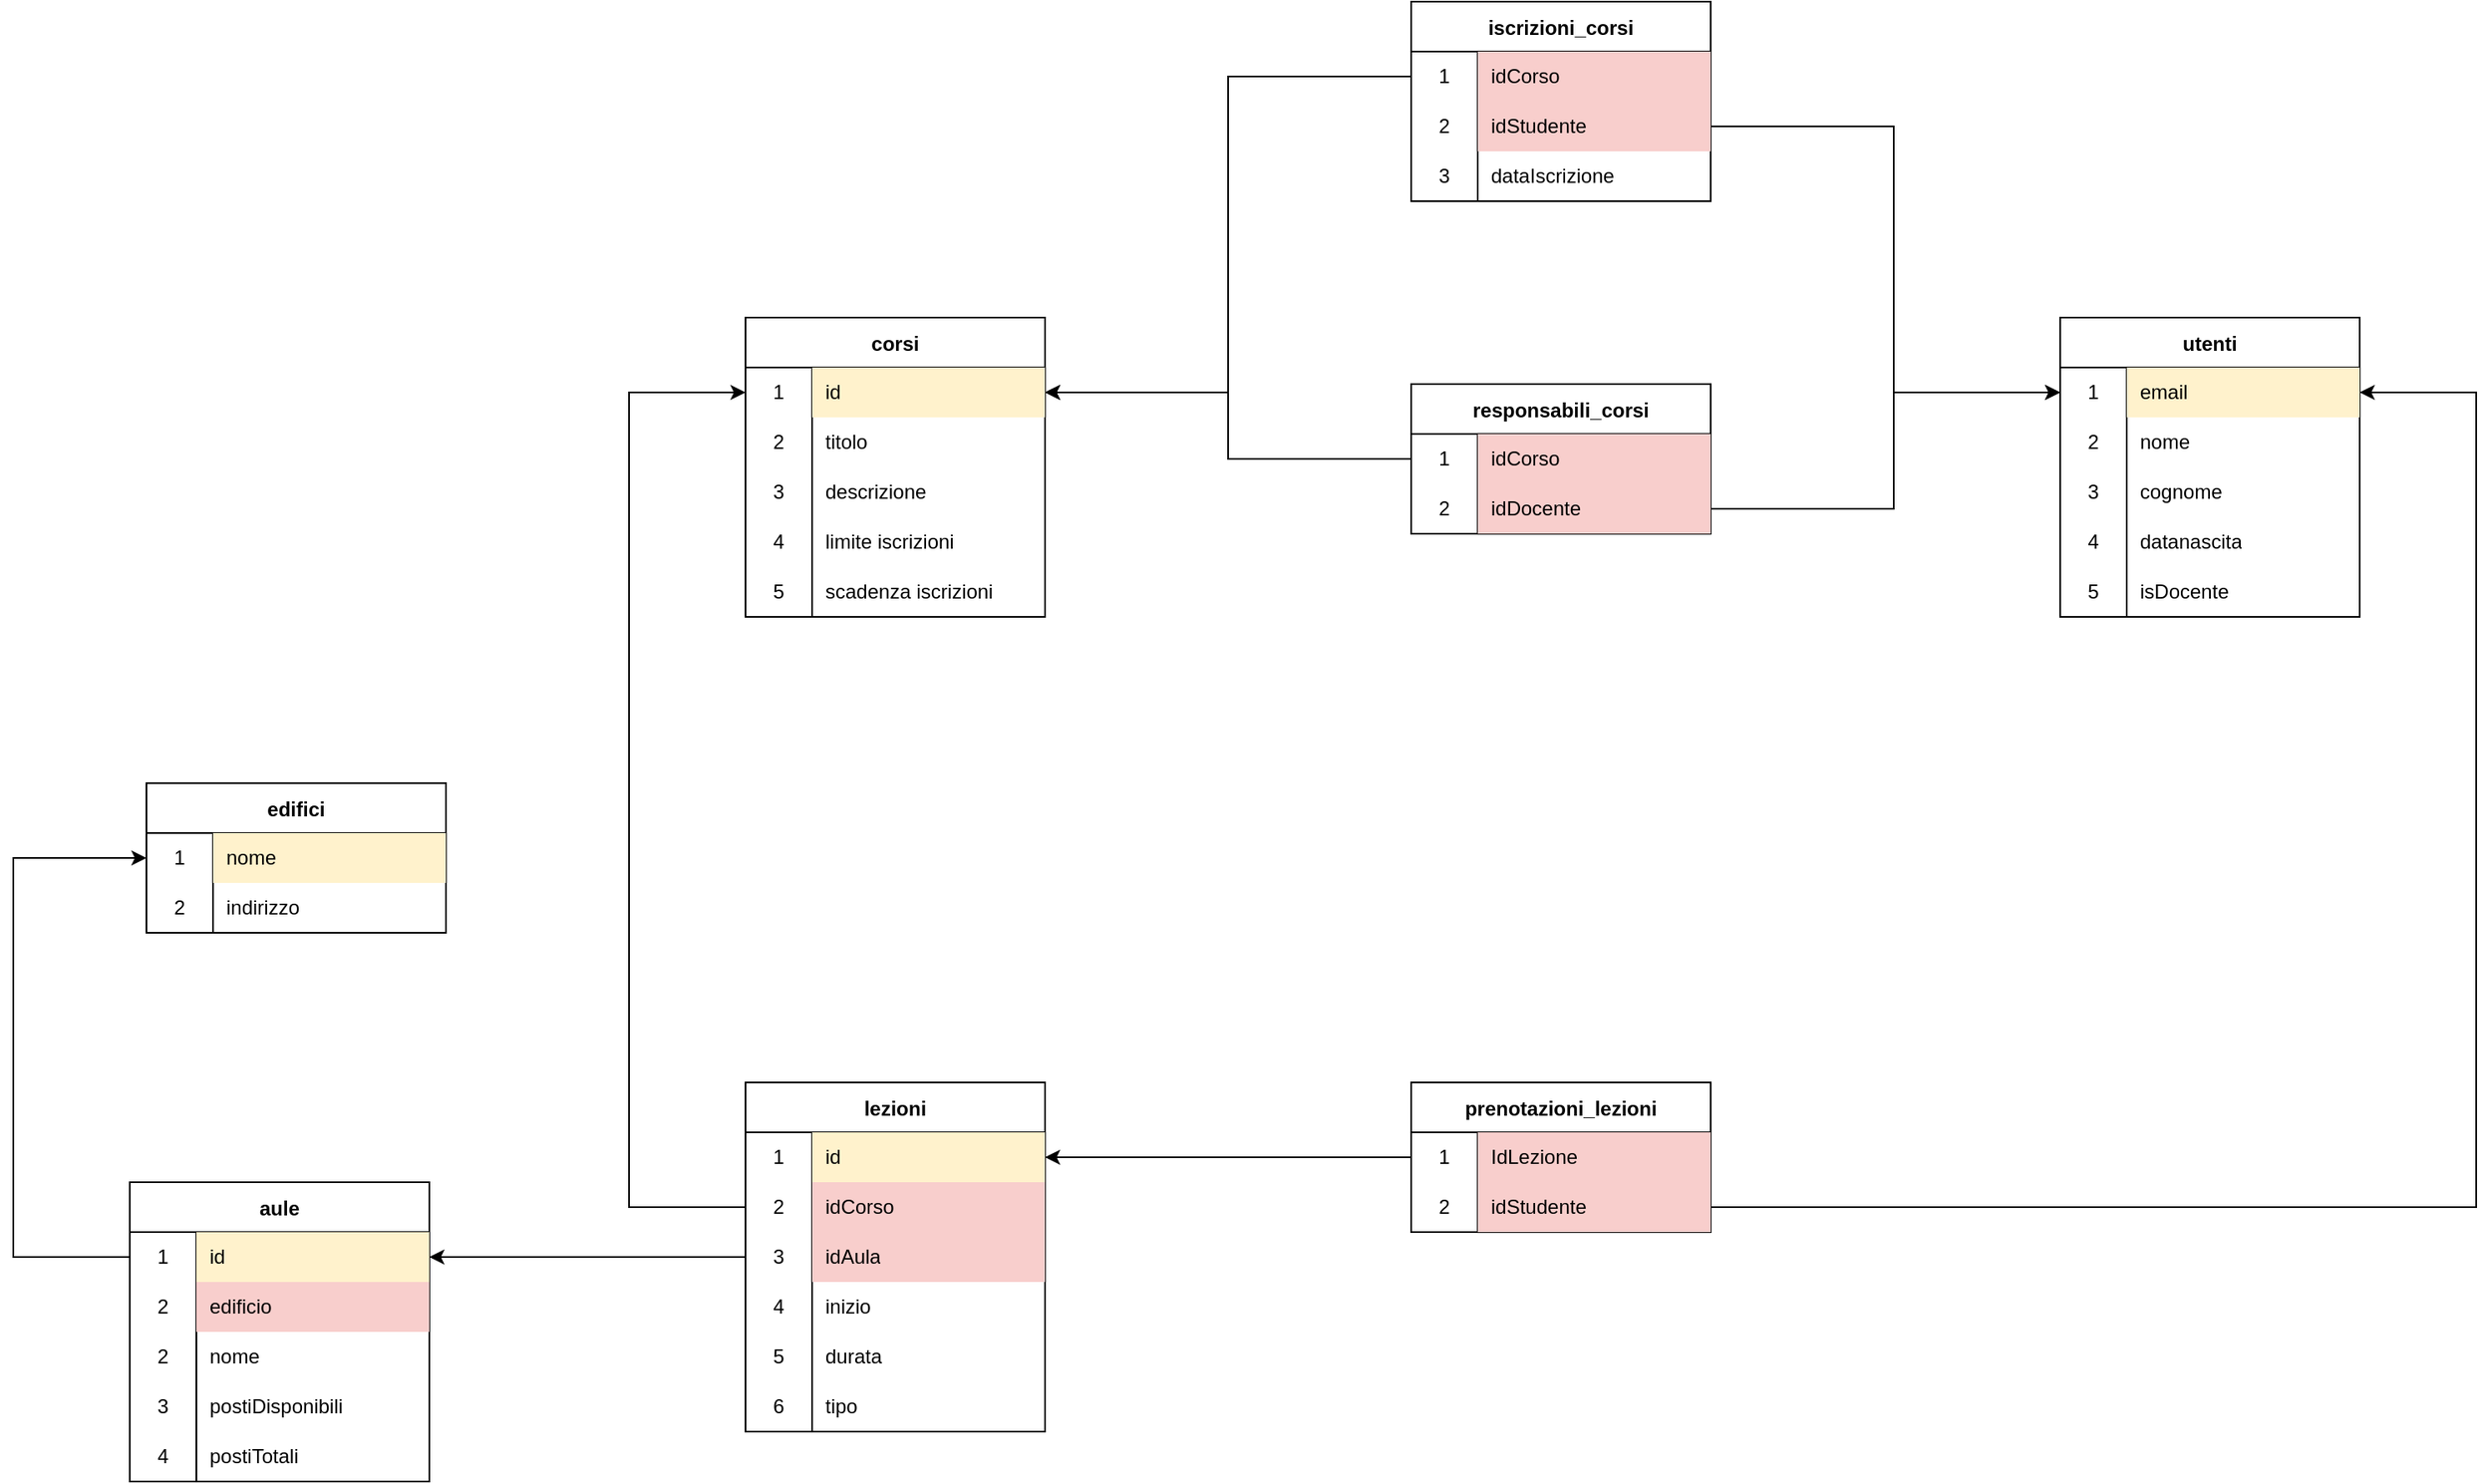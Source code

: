 <mxfile version="18.0.1" type="device"><diagram id="Do8OQqbNWDn9MiTwfZ_v" name="Page-1"><mxGraphModel dx="1929" dy="905" grid="1" gridSize="10" guides="1" tooltips="1" connect="1" arrows="1" fold="1" page="1" pageScale="1" pageWidth="827" pageHeight="1169" math="0" shadow="0"><root><mxCell id="0"/><mxCell id="1" parent="0"/><mxCell id="9APpmhTUJoyWHnllZokA-2" value="utenti" style="shape=table;startSize=30;container=1;collapsible=0;childLayout=tableLayout;fixedRows=1;rowLines=0;fontStyle=1;" parent="1" vertex="1"><mxGeometry x="860" y="480" width="180" height="180" as="geometry"/></mxCell><mxCell id="9APpmhTUJoyWHnllZokA-6" value="" style="shape=tableRow;horizontal=0;startSize=0;swimlaneHead=0;swimlaneBody=0;top=0;left=0;bottom=0;right=0;collapsible=0;dropTarget=0;fillColor=none;points=[[0,0.5],[1,0.5]];portConstraint=eastwest;" parent="9APpmhTUJoyWHnllZokA-2" vertex="1"><mxGeometry y="30" width="180" height="30" as="geometry"/></mxCell><mxCell id="9APpmhTUJoyWHnllZokA-7" value="1" style="shape=partialRectangle;html=1;whiteSpace=wrap;connectable=0;fillColor=none;top=0;left=0;bottom=0;right=0;overflow=hidden;" parent="9APpmhTUJoyWHnllZokA-6" vertex="1"><mxGeometry width="40" height="30" as="geometry"><mxRectangle width="40" height="30" as="alternateBounds"/></mxGeometry></mxCell><mxCell id="9APpmhTUJoyWHnllZokA-8" value="email" style="shape=partialRectangle;html=1;whiteSpace=wrap;connectable=0;fillColor=#fff2cc;top=0;left=0;bottom=0;right=0;align=left;spacingLeft=6;overflow=hidden;strokeColor=#d6b656;" parent="9APpmhTUJoyWHnllZokA-6" vertex="1"><mxGeometry x="40" width="140" height="30" as="geometry"><mxRectangle width="140" height="30" as="alternateBounds"/></mxGeometry></mxCell><mxCell id="9APpmhTUJoyWHnllZokA-9" style="shape=tableRow;horizontal=0;startSize=0;swimlaneHead=0;swimlaneBody=0;top=0;left=0;bottom=0;right=0;collapsible=0;dropTarget=0;fillColor=none;points=[[0,0.5],[1,0.5]];portConstraint=eastwest;" parent="9APpmhTUJoyWHnllZokA-2" vertex="1"><mxGeometry y="60" width="180" height="30" as="geometry"/></mxCell><mxCell id="9APpmhTUJoyWHnllZokA-10" value="2" style="shape=partialRectangle;html=1;whiteSpace=wrap;connectable=0;fillColor=none;top=0;left=0;bottom=0;right=0;overflow=hidden;" parent="9APpmhTUJoyWHnllZokA-9" vertex="1"><mxGeometry width="40" height="30" as="geometry"><mxRectangle width="40" height="30" as="alternateBounds"/></mxGeometry></mxCell><mxCell id="9APpmhTUJoyWHnllZokA-11" value="nome" style="shape=partialRectangle;html=1;whiteSpace=wrap;connectable=0;fillColor=none;top=0;left=0;bottom=0;right=0;align=left;spacingLeft=6;overflow=hidden;" parent="9APpmhTUJoyWHnllZokA-9" vertex="1"><mxGeometry x="40" width="140" height="30" as="geometry"><mxRectangle width="140" height="30" as="alternateBounds"/></mxGeometry></mxCell><mxCell id="9APpmhTUJoyWHnllZokA-12" style="shape=tableRow;horizontal=0;startSize=0;swimlaneHead=0;swimlaneBody=0;top=0;left=0;bottom=0;right=0;collapsible=0;dropTarget=0;fillColor=none;points=[[0,0.5],[1,0.5]];portConstraint=eastwest;" parent="9APpmhTUJoyWHnllZokA-2" vertex="1"><mxGeometry y="90" width="180" height="30" as="geometry"/></mxCell><mxCell id="9APpmhTUJoyWHnllZokA-13" value="3" style="shape=partialRectangle;html=1;whiteSpace=wrap;connectable=0;fillColor=none;top=0;left=0;bottom=0;right=0;overflow=hidden;" parent="9APpmhTUJoyWHnllZokA-12" vertex="1"><mxGeometry width="40" height="30" as="geometry"><mxRectangle width="40" height="30" as="alternateBounds"/></mxGeometry></mxCell><mxCell id="9APpmhTUJoyWHnllZokA-14" value="cognome" style="shape=partialRectangle;html=1;whiteSpace=wrap;connectable=0;fillColor=none;top=0;left=0;bottom=0;right=0;align=left;spacingLeft=6;overflow=hidden;" parent="9APpmhTUJoyWHnllZokA-12" vertex="1"><mxGeometry x="40" width="140" height="30" as="geometry"><mxRectangle width="140" height="30" as="alternateBounds"/></mxGeometry></mxCell><mxCell id="9APpmhTUJoyWHnllZokA-15" style="shape=tableRow;horizontal=0;startSize=0;swimlaneHead=0;swimlaneBody=0;top=0;left=0;bottom=0;right=0;collapsible=0;dropTarget=0;fillColor=none;points=[[0,0.5],[1,0.5]];portConstraint=eastwest;" parent="9APpmhTUJoyWHnllZokA-2" vertex="1"><mxGeometry y="120" width="180" height="30" as="geometry"/></mxCell><mxCell id="9APpmhTUJoyWHnllZokA-16" value="4" style="shape=partialRectangle;html=1;whiteSpace=wrap;connectable=0;fillColor=none;top=0;left=0;bottom=0;right=0;overflow=hidden;" parent="9APpmhTUJoyWHnllZokA-15" vertex="1"><mxGeometry width="40" height="30" as="geometry"><mxRectangle width="40" height="30" as="alternateBounds"/></mxGeometry></mxCell><mxCell id="9APpmhTUJoyWHnllZokA-17" value="datanascita" style="shape=partialRectangle;html=1;whiteSpace=wrap;connectable=0;fillColor=none;top=0;left=0;bottom=0;right=0;align=left;spacingLeft=6;overflow=hidden;" parent="9APpmhTUJoyWHnllZokA-15" vertex="1"><mxGeometry x="40" width="140" height="30" as="geometry"><mxRectangle width="140" height="30" as="alternateBounds"/></mxGeometry></mxCell><mxCell id="9APpmhTUJoyWHnllZokA-133" style="shape=tableRow;horizontal=0;startSize=0;swimlaneHead=0;swimlaneBody=0;top=0;left=0;bottom=0;right=0;collapsible=0;dropTarget=0;fillColor=none;points=[[0,0.5],[1,0.5]];portConstraint=eastwest;" parent="9APpmhTUJoyWHnllZokA-2" vertex="1"><mxGeometry y="150" width="180" height="30" as="geometry"/></mxCell><mxCell id="9APpmhTUJoyWHnllZokA-134" value="5" style="shape=partialRectangle;html=1;whiteSpace=wrap;connectable=0;fillColor=none;top=0;left=0;bottom=0;right=0;overflow=hidden;" parent="9APpmhTUJoyWHnllZokA-133" vertex="1"><mxGeometry width="40" height="30" as="geometry"><mxRectangle width="40" height="30" as="alternateBounds"/></mxGeometry></mxCell><mxCell id="9APpmhTUJoyWHnllZokA-135" value="isDocente" style="shape=partialRectangle;html=1;whiteSpace=wrap;connectable=0;fillColor=none;top=0;left=0;bottom=0;right=0;align=left;spacingLeft=6;overflow=hidden;" parent="9APpmhTUJoyWHnllZokA-133" vertex="1"><mxGeometry x="40" width="140" height="30" as="geometry"><mxRectangle width="140" height="30" as="alternateBounds"/></mxGeometry></mxCell><mxCell id="9APpmhTUJoyWHnllZokA-33" value="lezioni" style="shape=table;startSize=30;container=1;collapsible=0;childLayout=tableLayout;fixedRows=1;rowLines=0;fontStyle=1;" parent="1" vertex="1"><mxGeometry x="70" y="940" width="180" height="210" as="geometry"/></mxCell><mxCell id="9APpmhTUJoyWHnllZokA-34" value="" style="shape=tableRow;horizontal=0;startSize=0;swimlaneHead=0;swimlaneBody=0;top=0;left=0;bottom=0;right=0;collapsible=0;dropTarget=0;fillColor=none;points=[[0,0.5],[1,0.5]];portConstraint=eastwest;" parent="9APpmhTUJoyWHnllZokA-33" vertex="1"><mxGeometry y="30" width="180" height="30" as="geometry"/></mxCell><mxCell id="9APpmhTUJoyWHnllZokA-35" value="1" style="shape=partialRectangle;html=1;whiteSpace=wrap;connectable=0;fillColor=none;top=0;left=0;bottom=0;right=0;overflow=hidden;pointerEvents=1;" parent="9APpmhTUJoyWHnllZokA-34" vertex="1"><mxGeometry width="40" height="30" as="geometry"><mxRectangle width="40" height="30" as="alternateBounds"/></mxGeometry></mxCell><mxCell id="9APpmhTUJoyWHnllZokA-36" value="id" style="shape=partialRectangle;html=1;whiteSpace=wrap;connectable=0;fillColor=#fff2cc;top=0;left=0;bottom=0;right=0;align=left;spacingLeft=6;overflow=hidden;strokeColor=#d6b656;" parent="9APpmhTUJoyWHnllZokA-34" vertex="1"><mxGeometry x="40" width="140" height="30" as="geometry"><mxRectangle width="140" height="30" as="alternateBounds"/></mxGeometry></mxCell><mxCell id="9APpmhTUJoyWHnllZokA-204" style="shape=tableRow;horizontal=0;startSize=0;swimlaneHead=0;swimlaneBody=0;top=0;left=0;bottom=0;right=0;collapsible=0;dropTarget=0;fillColor=none;points=[[0,0.5],[1,0.5]];portConstraint=eastwest;" parent="9APpmhTUJoyWHnllZokA-33" vertex="1"><mxGeometry y="60" width="180" height="30" as="geometry"/></mxCell><mxCell id="9APpmhTUJoyWHnllZokA-205" value="2" style="shape=partialRectangle;html=1;whiteSpace=wrap;connectable=0;fillColor=none;top=0;left=0;bottom=0;right=0;overflow=hidden;" parent="9APpmhTUJoyWHnllZokA-204" vertex="1"><mxGeometry width="40" height="30" as="geometry"><mxRectangle width="40" height="30" as="alternateBounds"/></mxGeometry></mxCell><mxCell id="9APpmhTUJoyWHnllZokA-206" value="&lt;span&gt;idCorso&lt;/span&gt;" style="shape=partialRectangle;html=1;whiteSpace=wrap;connectable=0;fillColor=#f8cecc;top=0;left=0;bottom=0;right=0;align=left;spacingLeft=6;overflow=hidden;strokeColor=#b85450;" parent="9APpmhTUJoyWHnllZokA-204" vertex="1"><mxGeometry x="40" width="140" height="30" as="geometry"><mxRectangle width="140" height="30" as="alternateBounds"/></mxGeometry></mxCell><mxCell id="swzENgJXtXlsPxIfbbaG-1" style="shape=tableRow;horizontal=0;startSize=0;swimlaneHead=0;swimlaneBody=0;top=0;left=0;bottom=0;right=0;collapsible=0;dropTarget=0;fillColor=none;points=[[0,0.5],[1,0.5]];portConstraint=eastwest;" vertex="1" parent="9APpmhTUJoyWHnllZokA-33"><mxGeometry y="90" width="180" height="30" as="geometry"/></mxCell><mxCell id="swzENgJXtXlsPxIfbbaG-2" value="3" style="shape=partialRectangle;html=1;whiteSpace=wrap;connectable=0;fillColor=none;top=0;left=0;bottom=0;right=0;overflow=hidden;" vertex="1" parent="swzENgJXtXlsPxIfbbaG-1"><mxGeometry width="40" height="30" as="geometry"><mxRectangle width="40" height="30" as="alternateBounds"/></mxGeometry></mxCell><mxCell id="swzENgJXtXlsPxIfbbaG-3" value="idAula" style="shape=partialRectangle;html=1;whiteSpace=wrap;connectable=0;fillColor=#f8cecc;top=0;left=0;bottom=0;right=0;align=left;spacingLeft=6;overflow=hidden;strokeColor=#b85450;" vertex="1" parent="swzENgJXtXlsPxIfbbaG-1"><mxGeometry x="40" width="140" height="30" as="geometry"><mxRectangle width="140" height="30" as="alternateBounds"/></mxGeometry></mxCell><mxCell id="9APpmhTUJoyWHnllZokA-37" value="" style="shape=tableRow;horizontal=0;startSize=0;swimlaneHead=0;swimlaneBody=0;top=0;left=0;bottom=0;right=0;collapsible=0;dropTarget=0;fillColor=none;points=[[0,0.5],[1,0.5]];portConstraint=eastwest;" parent="9APpmhTUJoyWHnllZokA-33" vertex="1"><mxGeometry y="120" width="180" height="30" as="geometry"/></mxCell><mxCell id="9APpmhTUJoyWHnllZokA-38" value="4" style="shape=partialRectangle;html=1;whiteSpace=wrap;connectable=0;fillColor=none;top=0;left=0;bottom=0;right=0;overflow=hidden;" parent="9APpmhTUJoyWHnllZokA-37" vertex="1"><mxGeometry width="40" height="30" as="geometry"><mxRectangle width="40" height="30" as="alternateBounds"/></mxGeometry></mxCell><mxCell id="9APpmhTUJoyWHnllZokA-39" value="inizio" style="shape=partialRectangle;html=1;whiteSpace=wrap;connectable=0;fillColor=none;top=0;left=0;bottom=0;right=0;align=left;spacingLeft=6;overflow=hidden;" parent="9APpmhTUJoyWHnllZokA-37" vertex="1"><mxGeometry x="40" width="140" height="30" as="geometry"><mxRectangle width="140" height="30" as="alternateBounds"/></mxGeometry></mxCell><mxCell id="9APpmhTUJoyWHnllZokA-40" value="" style="shape=tableRow;horizontal=0;startSize=0;swimlaneHead=0;swimlaneBody=0;top=0;left=0;bottom=0;right=0;collapsible=0;dropTarget=0;fillColor=none;points=[[0,0.5],[1,0.5]];portConstraint=eastwest;" parent="9APpmhTUJoyWHnllZokA-33" vertex="1"><mxGeometry y="150" width="180" height="30" as="geometry"/></mxCell><mxCell id="9APpmhTUJoyWHnllZokA-41" value="5" style="shape=partialRectangle;html=1;whiteSpace=wrap;connectable=0;fillColor=none;top=0;left=0;bottom=0;right=0;overflow=hidden;" parent="9APpmhTUJoyWHnllZokA-40" vertex="1"><mxGeometry width="40" height="30" as="geometry"><mxRectangle width="40" height="30" as="alternateBounds"/></mxGeometry></mxCell><mxCell id="9APpmhTUJoyWHnllZokA-42" value="durata" style="shape=partialRectangle;html=1;whiteSpace=wrap;connectable=0;fillColor=none;top=0;left=0;bottom=0;right=0;align=left;spacingLeft=6;overflow=hidden;" parent="9APpmhTUJoyWHnllZokA-40" vertex="1"><mxGeometry x="40" width="140" height="30" as="geometry"><mxRectangle width="140" height="30" as="alternateBounds"/></mxGeometry></mxCell><mxCell id="9APpmhTUJoyWHnllZokA-200" style="shape=tableRow;horizontal=0;startSize=0;swimlaneHead=0;swimlaneBody=0;top=0;left=0;bottom=0;right=0;collapsible=0;dropTarget=0;fillColor=none;points=[[0,0.5],[1,0.5]];portConstraint=eastwest;" parent="9APpmhTUJoyWHnllZokA-33" vertex="1"><mxGeometry y="180" width="180" height="30" as="geometry"/></mxCell><mxCell id="9APpmhTUJoyWHnllZokA-201" value="6" style="shape=partialRectangle;html=1;whiteSpace=wrap;connectable=0;fillColor=none;top=0;left=0;bottom=0;right=0;overflow=hidden;" parent="9APpmhTUJoyWHnllZokA-200" vertex="1"><mxGeometry width="40" height="30" as="geometry"><mxRectangle width="40" height="30" as="alternateBounds"/></mxGeometry></mxCell><mxCell id="9APpmhTUJoyWHnllZokA-202" value="tipo" style="shape=partialRectangle;html=1;whiteSpace=wrap;connectable=0;fillColor=none;top=0;left=0;bottom=0;right=0;align=left;spacingLeft=6;overflow=hidden;" parent="9APpmhTUJoyWHnllZokA-200" vertex="1"><mxGeometry x="40" width="140" height="30" as="geometry"><mxRectangle width="140" height="30" as="alternateBounds"/></mxGeometry></mxCell><mxCell id="9APpmhTUJoyWHnllZokA-43" value="corsi" style="shape=table;startSize=30;container=1;collapsible=0;childLayout=tableLayout;fixedRows=1;rowLines=0;fontStyle=1;" parent="1" vertex="1"><mxGeometry x="70" y="480" width="180" height="180" as="geometry"/></mxCell><mxCell id="9APpmhTUJoyWHnllZokA-44" style="shape=tableRow;horizontal=0;startSize=0;swimlaneHead=0;swimlaneBody=0;top=0;left=0;bottom=0;right=0;collapsible=0;dropTarget=0;fillColor=none;points=[[0,0.5],[1,0.5]];portConstraint=eastwest;" parent="9APpmhTUJoyWHnllZokA-43" vertex="1"><mxGeometry y="30" width="180" height="30" as="geometry"/></mxCell><mxCell id="9APpmhTUJoyWHnllZokA-45" value="1" style="shape=partialRectangle;html=1;whiteSpace=wrap;connectable=0;fillColor=none;top=0;left=0;bottom=0;right=0;overflow=hidden;pointerEvents=1;" parent="9APpmhTUJoyWHnllZokA-44" vertex="1"><mxGeometry width="40" height="30" as="geometry"><mxRectangle width="40" height="30" as="alternateBounds"/></mxGeometry></mxCell><mxCell id="9APpmhTUJoyWHnllZokA-46" value="id" style="shape=partialRectangle;html=1;whiteSpace=wrap;connectable=0;fillColor=#fff2cc;top=0;left=0;bottom=0;right=0;align=left;spacingLeft=6;overflow=hidden;strokeColor=#d6b656;" parent="9APpmhTUJoyWHnllZokA-44" vertex="1"><mxGeometry x="40" width="140" height="30" as="geometry"><mxRectangle width="140" height="30" as="alternateBounds"/></mxGeometry></mxCell><mxCell id="9APpmhTUJoyWHnllZokA-47" value="" style="shape=tableRow;horizontal=0;startSize=0;swimlaneHead=0;swimlaneBody=0;top=0;left=0;bottom=0;right=0;collapsible=0;dropTarget=0;fillColor=none;points=[[0,0.5],[1,0.5]];portConstraint=eastwest;" parent="9APpmhTUJoyWHnllZokA-43" vertex="1"><mxGeometry y="60" width="180" height="30" as="geometry"/></mxCell><mxCell id="9APpmhTUJoyWHnllZokA-48" value="2" style="shape=partialRectangle;html=1;whiteSpace=wrap;connectable=0;fillColor=none;top=0;left=0;bottom=0;right=0;overflow=hidden;pointerEvents=1;" parent="9APpmhTUJoyWHnllZokA-47" vertex="1"><mxGeometry width="40" height="30" as="geometry"><mxRectangle width="40" height="30" as="alternateBounds"/></mxGeometry></mxCell><mxCell id="9APpmhTUJoyWHnllZokA-49" value="titolo" style="shape=partialRectangle;html=1;whiteSpace=wrap;connectable=0;fillColor=none;top=0;left=0;bottom=0;right=0;align=left;spacingLeft=6;overflow=hidden;" parent="9APpmhTUJoyWHnllZokA-47" vertex="1"><mxGeometry x="40" width="140" height="30" as="geometry"><mxRectangle width="140" height="30" as="alternateBounds"/></mxGeometry></mxCell><mxCell id="paKhZ5-qJd5fVoAZMEzW-17" style="shape=tableRow;horizontal=0;startSize=0;swimlaneHead=0;swimlaneBody=0;top=0;left=0;bottom=0;right=0;collapsible=0;dropTarget=0;fillColor=none;points=[[0,0.5],[1,0.5]];portConstraint=eastwest;" parent="9APpmhTUJoyWHnllZokA-43" vertex="1"><mxGeometry y="90" width="180" height="30" as="geometry"/></mxCell><mxCell id="paKhZ5-qJd5fVoAZMEzW-18" value="3" style="shape=partialRectangle;html=1;whiteSpace=wrap;connectable=0;fillColor=none;top=0;left=0;bottom=0;right=0;overflow=hidden;pointerEvents=1;" parent="paKhZ5-qJd5fVoAZMEzW-17" vertex="1"><mxGeometry width="40" height="30" as="geometry"><mxRectangle width="40" height="30" as="alternateBounds"/></mxGeometry></mxCell><mxCell id="paKhZ5-qJd5fVoAZMEzW-19" value="&lt;span&gt;descrizione&lt;/span&gt;" style="shape=partialRectangle;html=1;whiteSpace=wrap;connectable=0;fillColor=none;top=0;left=0;bottom=0;right=0;align=left;spacingLeft=6;overflow=hidden;" parent="paKhZ5-qJd5fVoAZMEzW-17" vertex="1"><mxGeometry x="40" width="140" height="30" as="geometry"><mxRectangle width="140" height="30" as="alternateBounds"/></mxGeometry></mxCell><mxCell id="9APpmhTUJoyWHnllZokA-50" value="" style="shape=tableRow;horizontal=0;startSize=0;swimlaneHead=0;swimlaneBody=0;top=0;left=0;bottom=0;right=0;collapsible=0;dropTarget=0;fillColor=none;points=[[0,0.5],[1,0.5]];portConstraint=eastwest;" parent="9APpmhTUJoyWHnllZokA-43" vertex="1"><mxGeometry y="120" width="180" height="30" as="geometry"/></mxCell><mxCell id="9APpmhTUJoyWHnllZokA-51" value="4" style="shape=partialRectangle;html=1;whiteSpace=wrap;connectable=0;fillColor=none;top=0;left=0;bottom=0;right=0;overflow=hidden;" parent="9APpmhTUJoyWHnllZokA-50" vertex="1"><mxGeometry width="40" height="30" as="geometry"><mxRectangle width="40" height="30" as="alternateBounds"/></mxGeometry></mxCell><mxCell id="9APpmhTUJoyWHnllZokA-52" value="limite iscrizioni" style="shape=partialRectangle;html=1;whiteSpace=wrap;connectable=0;fillColor=none;top=0;left=0;bottom=0;right=0;align=left;spacingLeft=6;overflow=hidden;" parent="9APpmhTUJoyWHnllZokA-50" vertex="1"><mxGeometry x="40" width="140" height="30" as="geometry"><mxRectangle width="140" height="30" as="alternateBounds"/></mxGeometry></mxCell><mxCell id="9APpmhTUJoyWHnllZokA-53" value="" style="shape=tableRow;horizontal=0;startSize=0;swimlaneHead=0;swimlaneBody=0;top=0;left=0;bottom=0;right=0;collapsible=0;dropTarget=0;fillColor=none;points=[[0,0.5],[1,0.5]];portConstraint=eastwest;" parent="9APpmhTUJoyWHnllZokA-43" vertex="1"><mxGeometry y="150" width="180" height="30" as="geometry"/></mxCell><mxCell id="9APpmhTUJoyWHnllZokA-54" value="5" style="shape=partialRectangle;html=1;whiteSpace=wrap;connectable=0;fillColor=none;top=0;left=0;bottom=0;right=0;overflow=hidden;" parent="9APpmhTUJoyWHnllZokA-53" vertex="1"><mxGeometry width="40" height="30" as="geometry"><mxRectangle width="40" height="30" as="alternateBounds"/></mxGeometry></mxCell><mxCell id="9APpmhTUJoyWHnllZokA-55" value="scadenza iscrizioni" style="shape=partialRectangle;html=1;whiteSpace=wrap;connectable=0;fillColor=none;top=0;left=0;bottom=0;right=0;align=left;spacingLeft=6;overflow=hidden;" parent="9APpmhTUJoyWHnllZokA-53" vertex="1"><mxGeometry x="40" width="140" height="30" as="geometry"><mxRectangle width="140" height="30" as="alternateBounds"/></mxGeometry></mxCell><mxCell id="9APpmhTUJoyWHnllZokA-60" value="aule" style="shape=table;startSize=30;container=1;collapsible=0;childLayout=tableLayout;fixedRows=1;rowLines=0;fontStyle=1;" parent="1" vertex="1"><mxGeometry x="-300" y="1000" width="180" height="180" as="geometry"/></mxCell><mxCell id="9APpmhTUJoyWHnllZokA-61" value="" style="shape=tableRow;horizontal=0;startSize=0;swimlaneHead=0;swimlaneBody=0;top=0;left=0;bottom=0;right=0;collapsible=0;dropTarget=0;fillColor=none;points=[[0,0.5],[1,0.5]];portConstraint=eastwest;" parent="9APpmhTUJoyWHnllZokA-60" vertex="1"><mxGeometry y="30" width="180" height="30" as="geometry"/></mxCell><mxCell id="9APpmhTUJoyWHnllZokA-62" value="1" style="shape=partialRectangle;html=1;whiteSpace=wrap;connectable=0;fillColor=none;top=0;left=0;bottom=0;right=0;overflow=hidden;pointerEvents=1;" parent="9APpmhTUJoyWHnllZokA-61" vertex="1"><mxGeometry width="40" height="30" as="geometry"><mxRectangle width="40" height="30" as="alternateBounds"/></mxGeometry></mxCell><mxCell id="9APpmhTUJoyWHnllZokA-63" value="id" style="shape=partialRectangle;html=1;whiteSpace=wrap;connectable=0;fillColor=#fff2cc;top=0;left=0;bottom=0;right=0;align=left;spacingLeft=6;overflow=hidden;strokeColor=#d6b656;" parent="9APpmhTUJoyWHnllZokA-61" vertex="1"><mxGeometry x="40" width="140" height="30" as="geometry"><mxRectangle width="140" height="30" as="alternateBounds"/></mxGeometry></mxCell><mxCell id="paKhZ5-qJd5fVoAZMEzW-9" style="shape=tableRow;horizontal=0;startSize=0;swimlaneHead=0;swimlaneBody=0;top=0;left=0;bottom=0;right=0;collapsible=0;dropTarget=0;fillColor=none;points=[[0,0.5],[1,0.5]];portConstraint=eastwest;" parent="9APpmhTUJoyWHnllZokA-60" vertex="1"><mxGeometry y="60" width="180" height="30" as="geometry"/></mxCell><mxCell id="paKhZ5-qJd5fVoAZMEzW-10" value="2" style="shape=partialRectangle;html=1;whiteSpace=wrap;connectable=0;fillColor=none;top=0;left=0;bottom=0;right=0;overflow=hidden;pointerEvents=1;" parent="paKhZ5-qJd5fVoAZMEzW-9" vertex="1"><mxGeometry width="40" height="30" as="geometry"><mxRectangle width="40" height="30" as="alternateBounds"/></mxGeometry></mxCell><mxCell id="paKhZ5-qJd5fVoAZMEzW-11" value="edificio" style="shape=partialRectangle;html=1;whiteSpace=wrap;connectable=0;fillColor=#f8cecc;top=0;left=0;bottom=0;right=0;align=left;spacingLeft=6;overflow=hidden;strokeColor=#b85450;" parent="paKhZ5-qJd5fVoAZMEzW-9" vertex="1"><mxGeometry x="40" width="140" height="30" as="geometry"><mxRectangle width="140" height="30" as="alternateBounds"/></mxGeometry></mxCell><mxCell id="9APpmhTUJoyWHnllZokA-64" value="" style="shape=tableRow;horizontal=0;startSize=0;swimlaneHead=0;swimlaneBody=0;top=0;left=0;bottom=0;right=0;collapsible=0;dropTarget=0;fillColor=none;points=[[0,0.5],[1,0.5]];portConstraint=eastwest;" parent="9APpmhTUJoyWHnllZokA-60" vertex="1"><mxGeometry y="90" width="180" height="30" as="geometry"/></mxCell><mxCell id="9APpmhTUJoyWHnllZokA-65" value="2" style="shape=partialRectangle;html=1;whiteSpace=wrap;connectable=0;fillColor=none;top=0;left=0;bottom=0;right=0;overflow=hidden;" parent="9APpmhTUJoyWHnllZokA-64" vertex="1"><mxGeometry width="40" height="30" as="geometry"><mxRectangle width="40" height="30" as="alternateBounds"/></mxGeometry></mxCell><mxCell id="9APpmhTUJoyWHnllZokA-66" value="nome" style="shape=partialRectangle;html=1;whiteSpace=wrap;connectable=0;fillColor=none;top=0;left=0;bottom=0;right=0;align=left;spacingLeft=6;overflow=hidden;" parent="9APpmhTUJoyWHnllZokA-64" vertex="1"><mxGeometry x="40" width="140" height="30" as="geometry"><mxRectangle width="140" height="30" as="alternateBounds"/></mxGeometry></mxCell><mxCell id="9APpmhTUJoyWHnllZokA-67" value="" style="shape=tableRow;horizontal=0;startSize=0;swimlaneHead=0;swimlaneBody=0;top=0;left=0;bottom=0;right=0;collapsible=0;dropTarget=0;fillColor=none;points=[[0,0.5],[1,0.5]];portConstraint=eastwest;" parent="9APpmhTUJoyWHnllZokA-60" vertex="1"><mxGeometry y="120" width="180" height="30" as="geometry"/></mxCell><mxCell id="9APpmhTUJoyWHnllZokA-68" value="3" style="shape=partialRectangle;html=1;whiteSpace=wrap;connectable=0;fillColor=none;top=0;left=0;bottom=0;right=0;overflow=hidden;" parent="9APpmhTUJoyWHnllZokA-67" vertex="1"><mxGeometry width="40" height="30" as="geometry"><mxRectangle width="40" height="30" as="alternateBounds"/></mxGeometry></mxCell><mxCell id="9APpmhTUJoyWHnllZokA-69" value="postiDisponibili" style="shape=partialRectangle;html=1;whiteSpace=wrap;connectable=0;fillColor=none;top=0;left=0;bottom=0;right=0;align=left;spacingLeft=6;overflow=hidden;" parent="9APpmhTUJoyWHnllZokA-67" vertex="1"><mxGeometry x="40" width="140" height="30" as="geometry"><mxRectangle width="140" height="30" as="alternateBounds"/></mxGeometry></mxCell><mxCell id="9APpmhTUJoyWHnllZokA-70" style="shape=tableRow;horizontal=0;startSize=0;swimlaneHead=0;swimlaneBody=0;top=0;left=0;bottom=0;right=0;collapsible=0;dropTarget=0;fillColor=none;points=[[0,0.5],[1,0.5]];portConstraint=eastwest;" parent="9APpmhTUJoyWHnllZokA-60" vertex="1"><mxGeometry y="150" width="180" height="30" as="geometry"/></mxCell><mxCell id="9APpmhTUJoyWHnllZokA-71" value="4" style="shape=partialRectangle;html=1;whiteSpace=wrap;connectable=0;fillColor=none;top=0;left=0;bottom=0;right=0;overflow=hidden;" parent="9APpmhTUJoyWHnllZokA-70" vertex="1"><mxGeometry width="40" height="30" as="geometry"><mxRectangle width="40" height="30" as="alternateBounds"/></mxGeometry></mxCell><mxCell id="9APpmhTUJoyWHnllZokA-72" value="postiTotali" style="shape=partialRectangle;html=1;whiteSpace=wrap;connectable=0;fillColor=none;top=0;left=0;bottom=0;right=0;align=left;spacingLeft=6;overflow=hidden;" parent="9APpmhTUJoyWHnllZokA-70" vertex="1"><mxGeometry x="40" width="140" height="30" as="geometry"><mxRectangle width="140" height="30" as="alternateBounds"/></mxGeometry></mxCell><mxCell id="9APpmhTUJoyWHnllZokA-73" value="edifici" style="shape=table;startSize=30;container=1;collapsible=0;childLayout=tableLayout;fixedRows=1;rowLines=0;fontStyle=1;" parent="1" vertex="1"><mxGeometry x="-290" y="760" width="180" height="90" as="geometry"/></mxCell><mxCell id="9APpmhTUJoyWHnllZokA-77" value="" style="shape=tableRow;horizontal=0;startSize=0;swimlaneHead=0;swimlaneBody=0;top=0;left=0;bottom=0;right=0;collapsible=0;dropTarget=0;fillColor=none;points=[[0,0.5],[1,0.5]];portConstraint=eastwest;" parent="9APpmhTUJoyWHnllZokA-73" vertex="1"><mxGeometry y="30" width="180" height="30" as="geometry"/></mxCell><mxCell id="9APpmhTUJoyWHnllZokA-78" value="1" style="shape=partialRectangle;html=1;whiteSpace=wrap;connectable=0;fillColor=none;top=0;left=0;bottom=0;right=0;overflow=hidden;" parent="9APpmhTUJoyWHnllZokA-77" vertex="1"><mxGeometry width="40" height="30" as="geometry"><mxRectangle width="40" height="30" as="alternateBounds"/></mxGeometry></mxCell><mxCell id="9APpmhTUJoyWHnllZokA-79" value="nome" style="shape=partialRectangle;html=1;whiteSpace=wrap;connectable=0;fillColor=#fff2cc;top=0;left=0;bottom=0;right=0;align=left;spacingLeft=6;overflow=hidden;strokeColor=#d6b656;" parent="9APpmhTUJoyWHnllZokA-77" vertex="1"><mxGeometry x="40" width="140" height="30" as="geometry"><mxRectangle width="140" height="30" as="alternateBounds"/></mxGeometry></mxCell><mxCell id="9APpmhTUJoyWHnllZokA-80" value="" style="shape=tableRow;horizontal=0;startSize=0;swimlaneHead=0;swimlaneBody=0;top=0;left=0;bottom=0;right=0;collapsible=0;dropTarget=0;fillColor=none;points=[[0,0.5],[1,0.5]];portConstraint=eastwest;" parent="9APpmhTUJoyWHnllZokA-73" vertex="1"><mxGeometry y="60" width="180" height="30" as="geometry"/></mxCell><mxCell id="9APpmhTUJoyWHnllZokA-81" value="2" style="shape=partialRectangle;html=1;whiteSpace=wrap;connectable=0;fillColor=none;top=0;left=0;bottom=0;right=0;overflow=hidden;" parent="9APpmhTUJoyWHnllZokA-80" vertex="1"><mxGeometry width="40" height="30" as="geometry"><mxRectangle width="40" height="30" as="alternateBounds"/></mxGeometry></mxCell><mxCell id="9APpmhTUJoyWHnllZokA-82" value="indirizzo" style="shape=partialRectangle;html=1;whiteSpace=wrap;connectable=0;fillColor=none;top=0;left=0;bottom=0;right=0;align=left;spacingLeft=6;overflow=hidden;" parent="9APpmhTUJoyWHnllZokA-80" vertex="1"><mxGeometry x="40" width="140" height="30" as="geometry"><mxRectangle width="140" height="30" as="alternateBounds"/></mxGeometry></mxCell><mxCell id="9APpmhTUJoyWHnllZokA-137" style="edgeStyle=orthogonalEdgeStyle;rounded=0;orthogonalLoop=1;jettySize=auto;html=1;exitX=1;exitY=0.5;exitDx=0;exitDy=0;entryX=1;entryY=0.5;entryDx=0;entryDy=0;startArrow=none;startFill=0;" parent="1" source="9APpmhTUJoyWHnllZokA-114" target="9APpmhTUJoyWHnllZokA-6" edge="1"><mxGeometry relative="1" as="geometry"><Array as="points"><mxPoint x="1110" y="1015"/><mxPoint x="1110" y="525"/></Array></mxGeometry></mxCell><mxCell id="9APpmhTUJoyWHnllZokA-103" value="prenotazioni_lezioni" style="shape=table;startSize=30;container=1;collapsible=0;childLayout=tableLayout;fixedRows=1;rowLines=0;fontStyle=1;" parent="1" vertex="1"><mxGeometry x="470" y="940" width="180" height="90" as="geometry"/></mxCell><mxCell id="9APpmhTUJoyWHnllZokA-104" value="" style="shape=tableRow;horizontal=0;startSize=0;swimlaneHead=0;swimlaneBody=0;top=0;left=0;bottom=0;right=0;collapsible=0;dropTarget=0;fillColor=none;points=[[0,0.5],[1,0.5]];portConstraint=eastwest;" parent="9APpmhTUJoyWHnllZokA-103" vertex="1"><mxGeometry y="30" width="180" height="30" as="geometry"/></mxCell><mxCell id="9APpmhTUJoyWHnllZokA-105" value="1" style="shape=partialRectangle;html=1;whiteSpace=wrap;connectable=0;fillColor=none;top=0;left=0;bottom=0;right=0;overflow=hidden;pointerEvents=1;" parent="9APpmhTUJoyWHnllZokA-104" vertex="1"><mxGeometry width="40" height="30" as="geometry"><mxRectangle width="40" height="30" as="alternateBounds"/></mxGeometry></mxCell><mxCell id="9APpmhTUJoyWHnllZokA-106" value="IdLezione" style="shape=partialRectangle;html=1;whiteSpace=wrap;connectable=0;top=0;left=0;bottom=0;right=0;align=left;spacingLeft=6;overflow=hidden;fillColor=#f8cecc;strokeColor=#b85450;" parent="9APpmhTUJoyWHnllZokA-104" vertex="1"><mxGeometry x="40" width="140" height="30" as="geometry"><mxRectangle width="140" height="30" as="alternateBounds"/></mxGeometry></mxCell><mxCell id="9APpmhTUJoyWHnllZokA-114" value="" style="shape=tableRow;horizontal=0;startSize=0;swimlaneHead=0;swimlaneBody=0;top=0;left=0;bottom=0;right=0;collapsible=0;dropTarget=0;fillColor=none;points=[[0,0.5],[1,0.5]];portConstraint=eastwest;" parent="9APpmhTUJoyWHnllZokA-103" vertex="1"><mxGeometry y="60" width="180" height="30" as="geometry"/></mxCell><mxCell id="9APpmhTUJoyWHnllZokA-115" value="2" style="shape=partialRectangle;html=1;whiteSpace=wrap;connectable=0;fillColor=none;top=0;left=0;bottom=0;right=0;overflow=hidden;pointerEvents=1;" parent="9APpmhTUJoyWHnllZokA-114" vertex="1"><mxGeometry width="40" height="30" as="geometry"><mxRectangle width="40" height="30" as="alternateBounds"/></mxGeometry></mxCell><mxCell id="9APpmhTUJoyWHnllZokA-116" value="idStudente" style="shape=partialRectangle;html=1;whiteSpace=wrap;connectable=0;fillColor=#f8cecc;top=0;left=0;bottom=0;right=0;align=left;spacingLeft=6;overflow=hidden;strokeColor=#b85450;" parent="9APpmhTUJoyWHnllZokA-114" vertex="1"><mxGeometry x="40" width="140" height="30" as="geometry"><mxRectangle width="140" height="30" as="alternateBounds"/></mxGeometry></mxCell><mxCell id="9APpmhTUJoyWHnllZokA-132" style="edgeStyle=orthogonalEdgeStyle;rounded=0;orthogonalLoop=1;jettySize=auto;html=1;entryX=0;entryY=0.5;entryDx=0;entryDy=0;startArrow=classic;startFill=1;exitX=1;exitY=0.5;exitDx=0;exitDy=0;endArrow=none;endFill=0;" parent="1" source="9APpmhTUJoyWHnllZokA-34" target="9APpmhTUJoyWHnllZokA-104" edge="1"><mxGeometry relative="1" as="geometry"><mxPoint x="330" y="1020" as="targetPoint"/><Array as="points"><mxPoint x="470" y="985"/></Array><mxPoint x="260" y="958" as="sourcePoint"/></mxGeometry></mxCell><mxCell id="9APpmhTUJoyWHnllZokA-155" style="edgeStyle=orthogonalEdgeStyle;rounded=0;orthogonalLoop=1;jettySize=auto;html=1;exitX=1;exitY=0.5;exitDx=0;exitDy=0;startArrow=none;startFill=0;entryX=0;entryY=0.5;entryDx=0;entryDy=0;" parent="1" source="9APpmhTUJoyWHnllZokA-143" target="9APpmhTUJoyWHnllZokA-6" edge="1"><mxGeometry relative="1" as="geometry"><Array as="points"><mxPoint x="760" y="365"/><mxPoint x="760" y="525"/></Array></mxGeometry></mxCell><mxCell id="9APpmhTUJoyWHnllZokA-156" style="edgeStyle=orthogonalEdgeStyle;rounded=0;orthogonalLoop=1;jettySize=auto;html=1;exitX=0;exitY=0.5;exitDx=0;exitDy=0;startArrow=none;startFill=0;entryX=1;entryY=0.25;entryDx=0;entryDy=0;" parent="1" source="9APpmhTUJoyWHnllZokA-140" target="9APpmhTUJoyWHnllZokA-43" edge="1"><mxGeometry relative="1" as="geometry"/></mxCell><mxCell id="9APpmhTUJoyWHnllZokA-139" value="iscrizioni_corsi" style="shape=table;startSize=30;container=1;collapsible=0;childLayout=tableLayout;fixedRows=1;rowLines=0;fontStyle=1;" parent="1" vertex="1"><mxGeometry x="470" y="290" width="180" height="120" as="geometry"/></mxCell><mxCell id="9APpmhTUJoyWHnllZokA-140" style="shape=tableRow;horizontal=0;startSize=0;swimlaneHead=0;swimlaneBody=0;top=0;left=0;bottom=0;right=0;collapsible=0;dropTarget=0;fillColor=none;points=[[0,0.5],[1,0.5]];portConstraint=eastwest;" parent="9APpmhTUJoyWHnllZokA-139" vertex="1"><mxGeometry y="30" width="180" height="30" as="geometry"/></mxCell><mxCell id="9APpmhTUJoyWHnllZokA-141" value="1" style="shape=partialRectangle;html=1;whiteSpace=wrap;connectable=0;fillColor=none;top=0;left=0;bottom=0;right=0;overflow=hidden;pointerEvents=1;" parent="9APpmhTUJoyWHnllZokA-140" vertex="1"><mxGeometry width="40" height="30" as="geometry"><mxRectangle width="40" height="30" as="alternateBounds"/></mxGeometry></mxCell><mxCell id="9APpmhTUJoyWHnllZokA-142" value="idCorso" style="shape=partialRectangle;html=1;whiteSpace=wrap;connectable=0;fillColor=#f8cecc;top=0;left=0;bottom=0;right=0;align=left;spacingLeft=6;overflow=hidden;strokeColor=#b85450;" parent="9APpmhTUJoyWHnllZokA-140" vertex="1"><mxGeometry x="40" width="140" height="30" as="geometry"><mxRectangle width="140" height="30" as="alternateBounds"/></mxGeometry></mxCell><mxCell id="9APpmhTUJoyWHnllZokA-143" value="" style="shape=tableRow;horizontal=0;startSize=0;swimlaneHead=0;swimlaneBody=0;top=0;left=0;bottom=0;right=0;collapsible=0;dropTarget=0;fillColor=none;points=[[0,0.5],[1,0.5]];portConstraint=eastwest;" parent="9APpmhTUJoyWHnllZokA-139" vertex="1"><mxGeometry y="60" width="180" height="30" as="geometry"/></mxCell><mxCell id="9APpmhTUJoyWHnllZokA-144" value="2" style="shape=partialRectangle;html=1;whiteSpace=wrap;connectable=0;fillColor=none;top=0;left=0;bottom=0;right=0;overflow=hidden;pointerEvents=1;" parent="9APpmhTUJoyWHnllZokA-143" vertex="1"><mxGeometry width="40" height="30" as="geometry"><mxRectangle width="40" height="30" as="alternateBounds"/></mxGeometry></mxCell><mxCell id="9APpmhTUJoyWHnllZokA-145" value="idStudente" style="shape=partialRectangle;html=1;whiteSpace=wrap;connectable=0;fillColor=#f8cecc;top=0;left=0;bottom=0;right=0;align=left;spacingLeft=6;overflow=hidden;strokeColor=#b85450;" parent="9APpmhTUJoyWHnllZokA-143" vertex="1"><mxGeometry x="40" width="140" height="30" as="geometry"><mxRectangle width="140" height="30" as="alternateBounds"/></mxGeometry></mxCell><mxCell id="9APpmhTUJoyWHnllZokA-146" value="" style="shape=tableRow;horizontal=0;startSize=0;swimlaneHead=0;swimlaneBody=0;top=0;left=0;bottom=0;right=0;collapsible=0;dropTarget=0;fillColor=none;points=[[0,0.5],[1,0.5]];portConstraint=eastwest;" parent="9APpmhTUJoyWHnllZokA-139" vertex="1"><mxGeometry y="90" width="180" height="30" as="geometry"/></mxCell><mxCell id="9APpmhTUJoyWHnllZokA-147" value="3" style="shape=partialRectangle;html=1;whiteSpace=wrap;connectable=0;fillColor=none;top=0;left=0;bottom=0;right=0;overflow=hidden;" parent="9APpmhTUJoyWHnllZokA-146" vertex="1"><mxGeometry width="40" height="30" as="geometry"><mxRectangle width="40" height="30" as="alternateBounds"/></mxGeometry></mxCell><mxCell id="9APpmhTUJoyWHnllZokA-148" value="dataIscrizione" style="shape=partialRectangle;html=1;whiteSpace=wrap;connectable=0;fillColor=none;top=0;left=0;bottom=0;right=0;align=left;spacingLeft=6;overflow=hidden;" parent="9APpmhTUJoyWHnllZokA-146" vertex="1"><mxGeometry x="40" width="140" height="30" as="geometry"><mxRectangle width="140" height="30" as="alternateBounds"/></mxGeometry></mxCell><mxCell id="9APpmhTUJoyWHnllZokA-167" style="edgeStyle=orthogonalEdgeStyle;rounded=0;orthogonalLoop=1;jettySize=auto;html=1;exitX=1;exitY=0.5;exitDx=0;exitDy=0;entryX=0;entryY=0.5;entryDx=0;entryDy=0;startArrow=none;startFill=0;" parent="1" source="9APpmhTUJoyWHnllZokA-161" target="9APpmhTUJoyWHnllZokA-6" edge="1"><mxGeometry relative="1" as="geometry"><Array as="points"><mxPoint x="760" y="595"/><mxPoint x="760" y="525"/></Array></mxGeometry></mxCell><mxCell id="9APpmhTUJoyWHnllZokA-168" style="edgeStyle=orthogonalEdgeStyle;rounded=0;orthogonalLoop=1;jettySize=auto;html=1;entryX=1;entryY=0.25;entryDx=0;entryDy=0;startArrow=none;startFill=0;exitX=0;exitY=0.5;exitDx=0;exitDy=0;" parent="1" source="9APpmhTUJoyWHnllZokA-158" target="9APpmhTUJoyWHnllZokA-43" edge="1"><mxGeometry relative="1" as="geometry"><Array as="points"><mxPoint x="360" y="565"/><mxPoint x="360" y="525"/></Array><mxPoint x="450" y="520" as="sourcePoint"/></mxGeometry></mxCell><mxCell id="9APpmhTUJoyWHnllZokA-157" value="responsabili_corsi" style="shape=table;startSize=30;container=1;collapsible=0;childLayout=tableLayout;fixedRows=1;rowLines=0;fontStyle=1;" parent="1" vertex="1"><mxGeometry x="470" y="520" width="180" height="90" as="geometry"/></mxCell><mxCell id="9APpmhTUJoyWHnllZokA-158" style="shape=tableRow;horizontal=0;startSize=0;swimlaneHead=0;swimlaneBody=0;top=0;left=0;bottom=0;right=0;collapsible=0;dropTarget=0;fillColor=none;points=[[0,0.5],[1,0.5]];portConstraint=eastwest;" parent="9APpmhTUJoyWHnllZokA-157" vertex="1"><mxGeometry y="30" width="180" height="30" as="geometry"/></mxCell><mxCell id="9APpmhTUJoyWHnllZokA-159" value="1" style="shape=partialRectangle;html=1;whiteSpace=wrap;connectable=0;fillColor=none;top=0;left=0;bottom=0;right=0;overflow=hidden;pointerEvents=1;" parent="9APpmhTUJoyWHnllZokA-158" vertex="1"><mxGeometry width="40" height="30" as="geometry"><mxRectangle width="40" height="30" as="alternateBounds"/></mxGeometry></mxCell><mxCell id="9APpmhTUJoyWHnllZokA-160" value="idCorso" style="shape=partialRectangle;html=1;whiteSpace=wrap;connectable=0;fillColor=#f8cecc;top=0;left=0;bottom=0;right=0;align=left;spacingLeft=6;overflow=hidden;strokeColor=#b85450;" parent="9APpmhTUJoyWHnllZokA-158" vertex="1"><mxGeometry x="40" width="140" height="30" as="geometry"><mxRectangle width="140" height="30" as="alternateBounds"/></mxGeometry></mxCell><mxCell id="9APpmhTUJoyWHnllZokA-161" value="" style="shape=tableRow;horizontal=0;startSize=0;swimlaneHead=0;swimlaneBody=0;top=0;left=0;bottom=0;right=0;collapsible=0;dropTarget=0;fillColor=none;points=[[0,0.5],[1,0.5]];portConstraint=eastwest;" parent="9APpmhTUJoyWHnllZokA-157" vertex="1"><mxGeometry y="60" width="180" height="30" as="geometry"/></mxCell><mxCell id="9APpmhTUJoyWHnllZokA-162" value="2" style="shape=partialRectangle;html=1;whiteSpace=wrap;connectable=0;fillColor=none;top=0;left=0;bottom=0;right=0;overflow=hidden;pointerEvents=1;" parent="9APpmhTUJoyWHnllZokA-161" vertex="1"><mxGeometry width="40" height="30" as="geometry"><mxRectangle width="40" height="30" as="alternateBounds"/></mxGeometry></mxCell><mxCell id="9APpmhTUJoyWHnllZokA-163" value="idDocente" style="shape=partialRectangle;html=1;whiteSpace=wrap;connectable=0;fillColor=#f8cecc;top=0;left=0;bottom=0;right=0;align=left;spacingLeft=6;overflow=hidden;strokeColor=#b85450;" parent="9APpmhTUJoyWHnllZokA-161" vertex="1"><mxGeometry x="40" width="140" height="30" as="geometry"><mxRectangle width="140" height="30" as="alternateBounds"/></mxGeometry></mxCell><mxCell id="9APpmhTUJoyWHnllZokA-203" style="edgeStyle=orthogonalEdgeStyle;rounded=0;orthogonalLoop=1;jettySize=auto;html=1;exitX=0;exitY=0.5;exitDx=0;exitDy=0;entryX=1;entryY=0.5;entryDx=0;entryDy=0;startArrow=none;startFill=0;" parent="1" source="swzENgJXtXlsPxIfbbaG-1" target="9APpmhTUJoyWHnllZokA-61" edge="1"><mxGeometry relative="1" as="geometry"/></mxCell><mxCell id="paKhZ5-qJd5fVoAZMEzW-5" style="edgeStyle=orthogonalEdgeStyle;rounded=0;orthogonalLoop=1;jettySize=auto;html=1;exitX=0;exitY=0.5;exitDx=0;exitDy=0;entryX=0;entryY=0.5;entryDx=0;entryDy=0;startArrow=none;startFill=0;endArrow=classic;endFill=1;" parent="1" source="9APpmhTUJoyWHnllZokA-204" target="9APpmhTUJoyWHnllZokA-44" edge="1"><mxGeometry relative="1" as="geometry"><Array as="points"><mxPoint y="1015"/><mxPoint y="525"/></Array><mxPoint x="70" y="805" as="sourcePoint"/></mxGeometry></mxCell><mxCell id="paKhZ5-qJd5fVoAZMEzW-12" style="edgeStyle=orthogonalEdgeStyle;rounded=0;orthogonalLoop=1;jettySize=auto;html=1;exitX=0;exitY=0.5;exitDx=0;exitDy=0;entryX=0;entryY=0.5;entryDx=0;entryDy=0;startArrow=none;startFill=0;endArrow=classic;endFill=1;" parent="1" source="paKhZ5-qJd5fVoAZMEzW-9" edge="1"><mxGeometry relative="1" as="geometry"><Array as="points"><mxPoint x="-360" y="1045"/><mxPoint x="-360" y="535"/></Array></mxGeometry></mxCell><mxCell id="paKhZ5-qJd5fVoAZMEzW-13" style="edgeStyle=orthogonalEdgeStyle;rounded=0;orthogonalLoop=1;jettySize=auto;html=1;exitX=0;exitY=0.5;exitDx=0;exitDy=0;entryX=0;entryY=0.5;entryDx=0;entryDy=0;startArrow=none;startFill=0;endArrow=classic;endFill=1;" parent="1" source="paKhZ5-qJd5fVoAZMEzW-9" target="9APpmhTUJoyWHnllZokA-73" edge="1"><mxGeometry relative="1" as="geometry"><Array as="points"><mxPoint x="-370" y="1045"/><mxPoint x="-370" y="805"/></Array></mxGeometry></mxCell></root></mxGraphModel></diagram></mxfile>